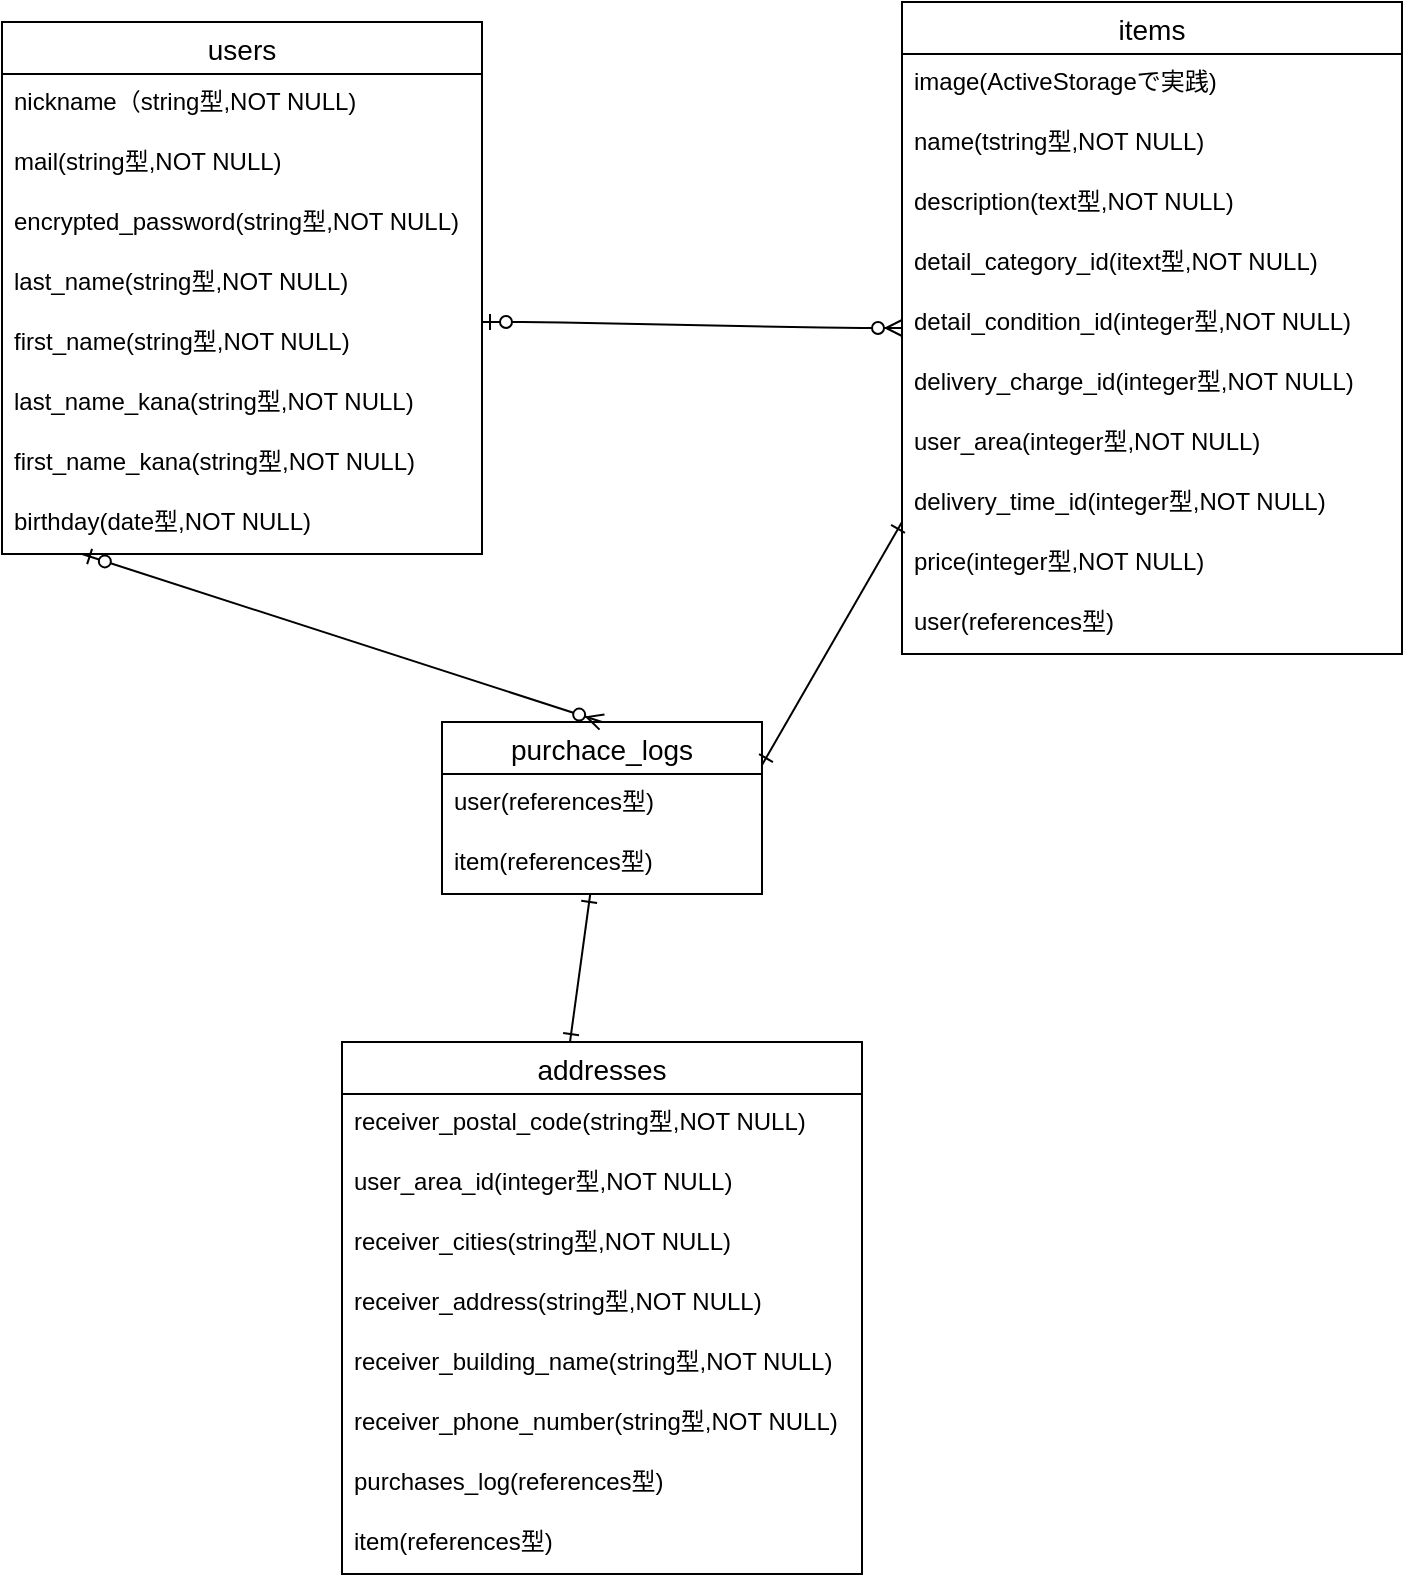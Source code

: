 <mxfile>
    <diagram id="ZhVRoKojKiW-QLzFm0M1" name="ページ1">
        <mxGraphModel dx="338" dy="721" grid="1" gridSize="10" guides="1" tooltips="1" connect="1" arrows="1" fold="1" page="1" pageScale="1" pageWidth="827" pageHeight="1169" math="0" shadow="0">
            <root>
                <mxCell id="0"/>
                <mxCell id="1" parent="0"/>
                <mxCell id="2" value="users" style="swimlane;fontStyle=0;childLayout=stackLayout;horizontal=1;startSize=26;horizontalStack=0;resizeParent=1;resizeParentMax=0;resizeLast=0;collapsible=1;marginBottom=0;align=center;fontSize=14;" parent="1" vertex="1">
                    <mxGeometry x="80" y="290" width="240" height="266" as="geometry">
                        <mxRectangle x="80" y="290" width="70" height="26" as="alternateBounds"/>
                    </mxGeometry>
                </mxCell>
                <mxCell id="3" value="nickname（string型,NOT NULL)" style="text;strokeColor=none;fillColor=none;spacingLeft=4;spacingRight=4;overflow=hidden;rotatable=0;points=[[0,0.5],[1,0.5]];portConstraint=eastwest;fontSize=12;" parent="2" vertex="1">
                    <mxGeometry y="26" width="240" height="30" as="geometry"/>
                </mxCell>
                <mxCell id="4" value="mail(string型,NOT NULL)" style="text;strokeColor=none;fillColor=none;spacingLeft=4;spacingRight=4;overflow=hidden;rotatable=0;points=[[0,0.5],[1,0.5]];portConstraint=eastwest;fontSize=12;" parent="2" vertex="1">
                    <mxGeometry y="56" width="240" height="30" as="geometry"/>
                </mxCell>
                <mxCell id="5" value="encrypted_password(string型,NOT NULL)" style="text;strokeColor=none;fillColor=none;spacingLeft=4;spacingRight=4;overflow=hidden;rotatable=0;points=[[0,0.5],[1,0.5]];portConstraint=eastwest;fontSize=12;" parent="2" vertex="1">
                    <mxGeometry y="86" width="240" height="30" as="geometry"/>
                </mxCell>
                <mxCell id="16" value="last_name(string型,NOT NULL)" style="text;strokeColor=none;fillColor=none;spacingLeft=4;spacingRight=4;overflow=hidden;rotatable=0;points=[[0,0.5],[1,0.5]];portConstraint=eastwest;fontSize=12;" parent="2" vertex="1">
                    <mxGeometry y="116" width="240" height="30" as="geometry"/>
                </mxCell>
                <mxCell id="17" value="first_name(string型,NOT NULL)" style="text;strokeColor=none;fillColor=none;spacingLeft=4;spacingRight=4;overflow=hidden;rotatable=0;points=[[0,0.5],[1,0.5]];portConstraint=eastwest;fontSize=12;" parent="2" vertex="1">
                    <mxGeometry y="146" width="240" height="30" as="geometry"/>
                </mxCell>
                <mxCell id="18" value="last_name_kana(string型,NOT NULL)" style="text;strokeColor=none;fillColor=none;spacingLeft=4;spacingRight=4;overflow=hidden;rotatable=0;points=[[0,0.5],[1,0.5]];portConstraint=eastwest;fontSize=12;" parent="2" vertex="1">
                    <mxGeometry y="176" width="240" height="30" as="geometry"/>
                </mxCell>
                <mxCell id="19" value="first_name_kana(string型,NOT NULL)" style="text;strokeColor=none;fillColor=none;spacingLeft=4;spacingRight=4;overflow=hidden;rotatable=0;points=[[0,0.5],[1,0.5]];portConstraint=eastwest;fontSize=12;" parent="2" vertex="1">
                    <mxGeometry y="206" width="240" height="30" as="geometry"/>
                </mxCell>
                <mxCell id="20" value="birthday(date型,NOT NULL)" style="text;strokeColor=none;fillColor=none;spacingLeft=4;spacingRight=4;overflow=hidden;rotatable=0;points=[[0,0.5],[1,0.5]];portConstraint=eastwest;fontSize=12;" parent="2" vertex="1">
                    <mxGeometry y="236" width="240" height="30" as="geometry"/>
                </mxCell>
                <mxCell id="22" value="items" style="swimlane;fontStyle=0;childLayout=stackLayout;horizontal=1;startSize=26;horizontalStack=0;resizeParent=1;resizeParentMax=0;resizeLast=0;collapsible=1;marginBottom=0;align=center;fontSize=14;" parent="1" vertex="1">
                    <mxGeometry x="530" y="280" width="250" height="326" as="geometry">
                        <mxRectangle x="80" y="290" width="70" height="26" as="alternateBounds"/>
                    </mxGeometry>
                </mxCell>
                <mxCell id="23" value="image(ActiveStorageで実践)&#10;" style="text;strokeColor=none;fillColor=none;spacingLeft=4;spacingRight=4;overflow=hidden;rotatable=0;points=[[0,0.5],[1,0.5]];portConstraint=eastwest;fontSize=12;" parent="22" vertex="1">
                    <mxGeometry y="26" width="250" height="30" as="geometry"/>
                </mxCell>
                <mxCell id="24" value="name(tstring型,NOT NULL)" style="text;strokeColor=none;fillColor=none;spacingLeft=4;spacingRight=4;overflow=hidden;rotatable=0;points=[[0,0.5],[1,0.5]];portConstraint=eastwest;fontSize=12;" parent="22" vertex="1">
                    <mxGeometry y="56" width="250" height="30" as="geometry"/>
                </mxCell>
                <mxCell id="25" value="description(text型,NOT NULL)" style="text;strokeColor=none;fillColor=none;spacingLeft=4;spacingRight=4;overflow=hidden;rotatable=0;points=[[0,0.5],[1,0.5]];portConstraint=eastwest;fontSize=12;" parent="22" vertex="1">
                    <mxGeometry y="86" width="250" height="30" as="geometry"/>
                </mxCell>
                <mxCell id="26" value="detail_category_id(itext型,NOT NULL)" style="text;strokeColor=none;fillColor=none;spacingLeft=4;spacingRight=4;overflow=hidden;rotatable=0;points=[[0,0.5],[1,0.5]];portConstraint=eastwest;fontSize=12;" parent="22" vertex="1">
                    <mxGeometry y="116" width="250" height="30" as="geometry"/>
                </mxCell>
                <mxCell id="27" value="detail_condition_id(integer型,NOT NULL)" style="text;strokeColor=none;fillColor=none;spacingLeft=4;spacingRight=4;overflow=hidden;rotatable=0;points=[[0,0.5],[1,0.5]];portConstraint=eastwest;fontSize=12;" parent="22" vertex="1">
                    <mxGeometry y="146" width="250" height="30" as="geometry"/>
                </mxCell>
                <mxCell id="28" value="delivery_charge_id(integer型,NOT NULL)" style="text;strokeColor=none;fillColor=none;spacingLeft=4;spacingRight=4;overflow=hidden;rotatable=0;points=[[0,0.5],[1,0.5]];portConstraint=eastwest;fontSize=12;whiteSpace=wrap;" parent="22" vertex="1">
                    <mxGeometry y="176" width="250" height="30" as="geometry"/>
                </mxCell>
                <mxCell id="29" value="user_area(integer型,NOT NULL)" style="text;strokeColor=none;fillColor=none;spacingLeft=4;spacingRight=4;overflow=hidden;rotatable=0;points=[[0,0.5],[1,0.5]];portConstraint=eastwest;fontSize=12;" parent="22" vertex="1">
                    <mxGeometry y="206" width="250" height="30" as="geometry"/>
                </mxCell>
                <mxCell id="30" value="delivery_time_id(integer型,NOT NULL)" style="text;strokeColor=none;fillColor=none;spacingLeft=4;spacingRight=4;overflow=hidden;rotatable=0;points=[[0,0.5],[1,0.5]];portConstraint=eastwest;fontSize=12;" parent="22" vertex="1">
                    <mxGeometry y="236" width="250" height="30" as="geometry"/>
                </mxCell>
                <mxCell id="32" value="price(integer型,NOT NULL)" style="text;strokeColor=none;fillColor=none;spacingLeft=4;spacingRight=4;overflow=hidden;rotatable=0;points=[[0,0.5],[1,0.5]];portConstraint=eastwest;fontSize=12;" parent="22" vertex="1">
                    <mxGeometry y="266" width="250" height="30" as="geometry"/>
                </mxCell>
                <mxCell id="71" value="user(references型)" style="text;strokeColor=none;fillColor=none;spacingLeft=4;spacingRight=4;overflow=hidden;rotatable=0;points=[[0,0.5],[1,0.5]];portConstraint=eastwest;fontSize=12;" parent="22" vertex="1">
                    <mxGeometry y="296" width="250" height="30" as="geometry"/>
                </mxCell>
                <mxCell id="52" value="addresses" style="swimlane;fontStyle=0;childLayout=stackLayout;horizontal=1;startSize=26;horizontalStack=0;resizeParent=1;resizeParentMax=0;resizeLast=0;collapsible=1;marginBottom=0;align=center;fontSize=14;" parent="1" vertex="1">
                    <mxGeometry x="250" y="800" width="260" height="266" as="geometry"/>
                </mxCell>
                <mxCell id="56" value="receiver_postal_code(string型,NOT NULL)" style="text;strokeColor=none;fillColor=none;spacingLeft=4;spacingRight=4;overflow=hidden;rotatable=0;points=[[0,0.5],[1,0.5]];portConstraint=eastwest;fontSize=12;" parent="52" vertex="1">
                    <mxGeometry y="26" width="260" height="30" as="geometry"/>
                </mxCell>
                <mxCell id="57" value="user_area_id(integer型,NOT NULL)" style="text;strokeColor=none;fillColor=none;spacingLeft=4;spacingRight=4;overflow=hidden;rotatable=0;points=[[0,0.5],[1,0.5]];portConstraint=eastwest;fontSize=12;" parent="52" vertex="1">
                    <mxGeometry y="56" width="260" height="30" as="geometry"/>
                </mxCell>
                <mxCell id="58" value="receiver_cities(string型,NOT NULL)" style="text;strokeColor=none;fillColor=none;spacingLeft=4;spacingRight=4;overflow=hidden;rotatable=0;points=[[0,0.5],[1,0.5]];portConstraint=eastwest;fontSize=12;" parent="52" vertex="1">
                    <mxGeometry y="86" width="260" height="30" as="geometry"/>
                </mxCell>
                <mxCell id="59" value="receiver_address(string型,NOT NULL)" style="text;strokeColor=none;fillColor=none;spacingLeft=4;spacingRight=4;overflow=hidden;rotatable=0;points=[[0,0.5],[1,0.5]];portConstraint=eastwest;fontSize=12;" parent="52" vertex="1">
                    <mxGeometry y="116" width="260" height="30" as="geometry"/>
                </mxCell>
                <mxCell id="94" value="receiver_building_name(string型,NOT NULL)" style="text;strokeColor=none;fillColor=none;spacingLeft=4;spacingRight=4;overflow=hidden;rotatable=0;points=[[0,0.5],[1,0.5]];portConstraint=eastwest;fontSize=12;" parent="52" vertex="1">
                    <mxGeometry y="146" width="260" height="30" as="geometry"/>
                </mxCell>
                <mxCell id="60" value="receiver_phone_number(string型,NOT NULL)" style="text;strokeColor=none;fillColor=none;spacingLeft=4;spacingRight=4;overflow=hidden;rotatable=0;points=[[0,0.5],[1,0.5]];portConstraint=eastwest;fontSize=12;" parent="52" vertex="1">
                    <mxGeometry y="176" width="260" height="30" as="geometry"/>
                </mxCell>
                <mxCell id="73" value="purchases_log(references型)" style="text;strokeColor=none;fillColor=none;spacingLeft=4;spacingRight=4;overflow=hidden;rotatable=0;points=[[0,0.5],[1,0.5]];portConstraint=eastwest;fontSize=12;" parent="52" vertex="1">
                    <mxGeometry y="206" width="260" height="30" as="geometry"/>
                </mxCell>
                <mxCell id="74" value="item(references型)" style="text;strokeColor=none;fillColor=none;spacingLeft=4;spacingRight=4;overflow=hidden;rotatable=0;points=[[0,0.5],[1,0.5]];portConstraint=eastwest;fontSize=12;" parent="52" vertex="1">
                    <mxGeometry y="236" width="260" height="30" as="geometry"/>
                </mxCell>
                <mxCell id="76" value="purchace_logs" style="swimlane;fontStyle=0;childLayout=stackLayout;horizontal=1;startSize=26;horizontalStack=0;resizeParent=1;resizeParentMax=0;resizeLast=0;collapsible=1;marginBottom=0;align=center;fontSize=14;" parent="1" vertex="1">
                    <mxGeometry x="300" y="640" width="160" height="86" as="geometry"/>
                </mxCell>
                <mxCell id="77" value="user(references型)" style="text;strokeColor=none;fillColor=none;spacingLeft=4;spacingRight=4;overflow=hidden;rotatable=0;points=[[0,0.5],[1,0.5]];portConstraint=eastwest;fontSize=12;" parent="76" vertex="1">
                    <mxGeometry y="26" width="160" height="30" as="geometry"/>
                </mxCell>
                <mxCell id="78" value="item(references型)" style="text;strokeColor=none;fillColor=none;spacingLeft=4;spacingRight=4;overflow=hidden;rotatable=0;points=[[0,0.5],[1,0.5]];portConstraint=eastwest;fontSize=12;" parent="76" vertex="1">
                    <mxGeometry y="56" width="160" height="30" as="geometry"/>
                </mxCell>
                <mxCell id="86" value="" style="edgeStyle=entityRelationEdgeStyle;fontSize=12;html=1;endArrow=ERzeroToMany;startArrow=ERzeroToOne;" parent="1" target="22" edge="1">
                    <mxGeometry width="100" height="100" relative="1" as="geometry">
                        <mxPoint x="320" y="440" as="sourcePoint"/>
                        <mxPoint x="420" y="340" as="targetPoint"/>
                    </mxGeometry>
                </mxCell>
                <mxCell id="90" value="" style="fontSize=12;html=1;endArrow=ERzeroToMany;startArrow=ERzeroToOne;entryX=0.5;entryY=0;entryDx=0;entryDy=0;" parent="1" target="76" edge="1">
                    <mxGeometry width="100" height="100" relative="1" as="geometry">
                        <mxPoint x="120" y="556" as="sourcePoint"/>
                        <mxPoint x="220" y="456" as="targetPoint"/>
                    </mxGeometry>
                </mxCell>
                <mxCell id="91" value="" style="fontSize=12;html=1;endArrow=ERone;endFill=1;exitX=1;exitY=0.25;exitDx=0;exitDy=0;startArrow=ERone;startFill=0;" parent="1" source="76" edge="1">
                    <mxGeometry width="100" height="100" relative="1" as="geometry">
                        <mxPoint x="430" y="640" as="sourcePoint"/>
                        <mxPoint x="530" y="540" as="targetPoint"/>
                    </mxGeometry>
                </mxCell>
                <mxCell id="93" value="" style="fontSize=12;html=1;endArrow=ERone;endFill=1;startArrow=ERone;startFill=0;" parent="1" target="76" edge="1">
                    <mxGeometry width="100" height="100" relative="1" as="geometry">
                        <mxPoint x="364" y="800" as="sourcePoint"/>
                        <mxPoint x="464" y="700" as="targetPoint"/>
                    </mxGeometry>
                </mxCell>
            </root>
        </mxGraphModel>
    </diagram>
</mxfile>